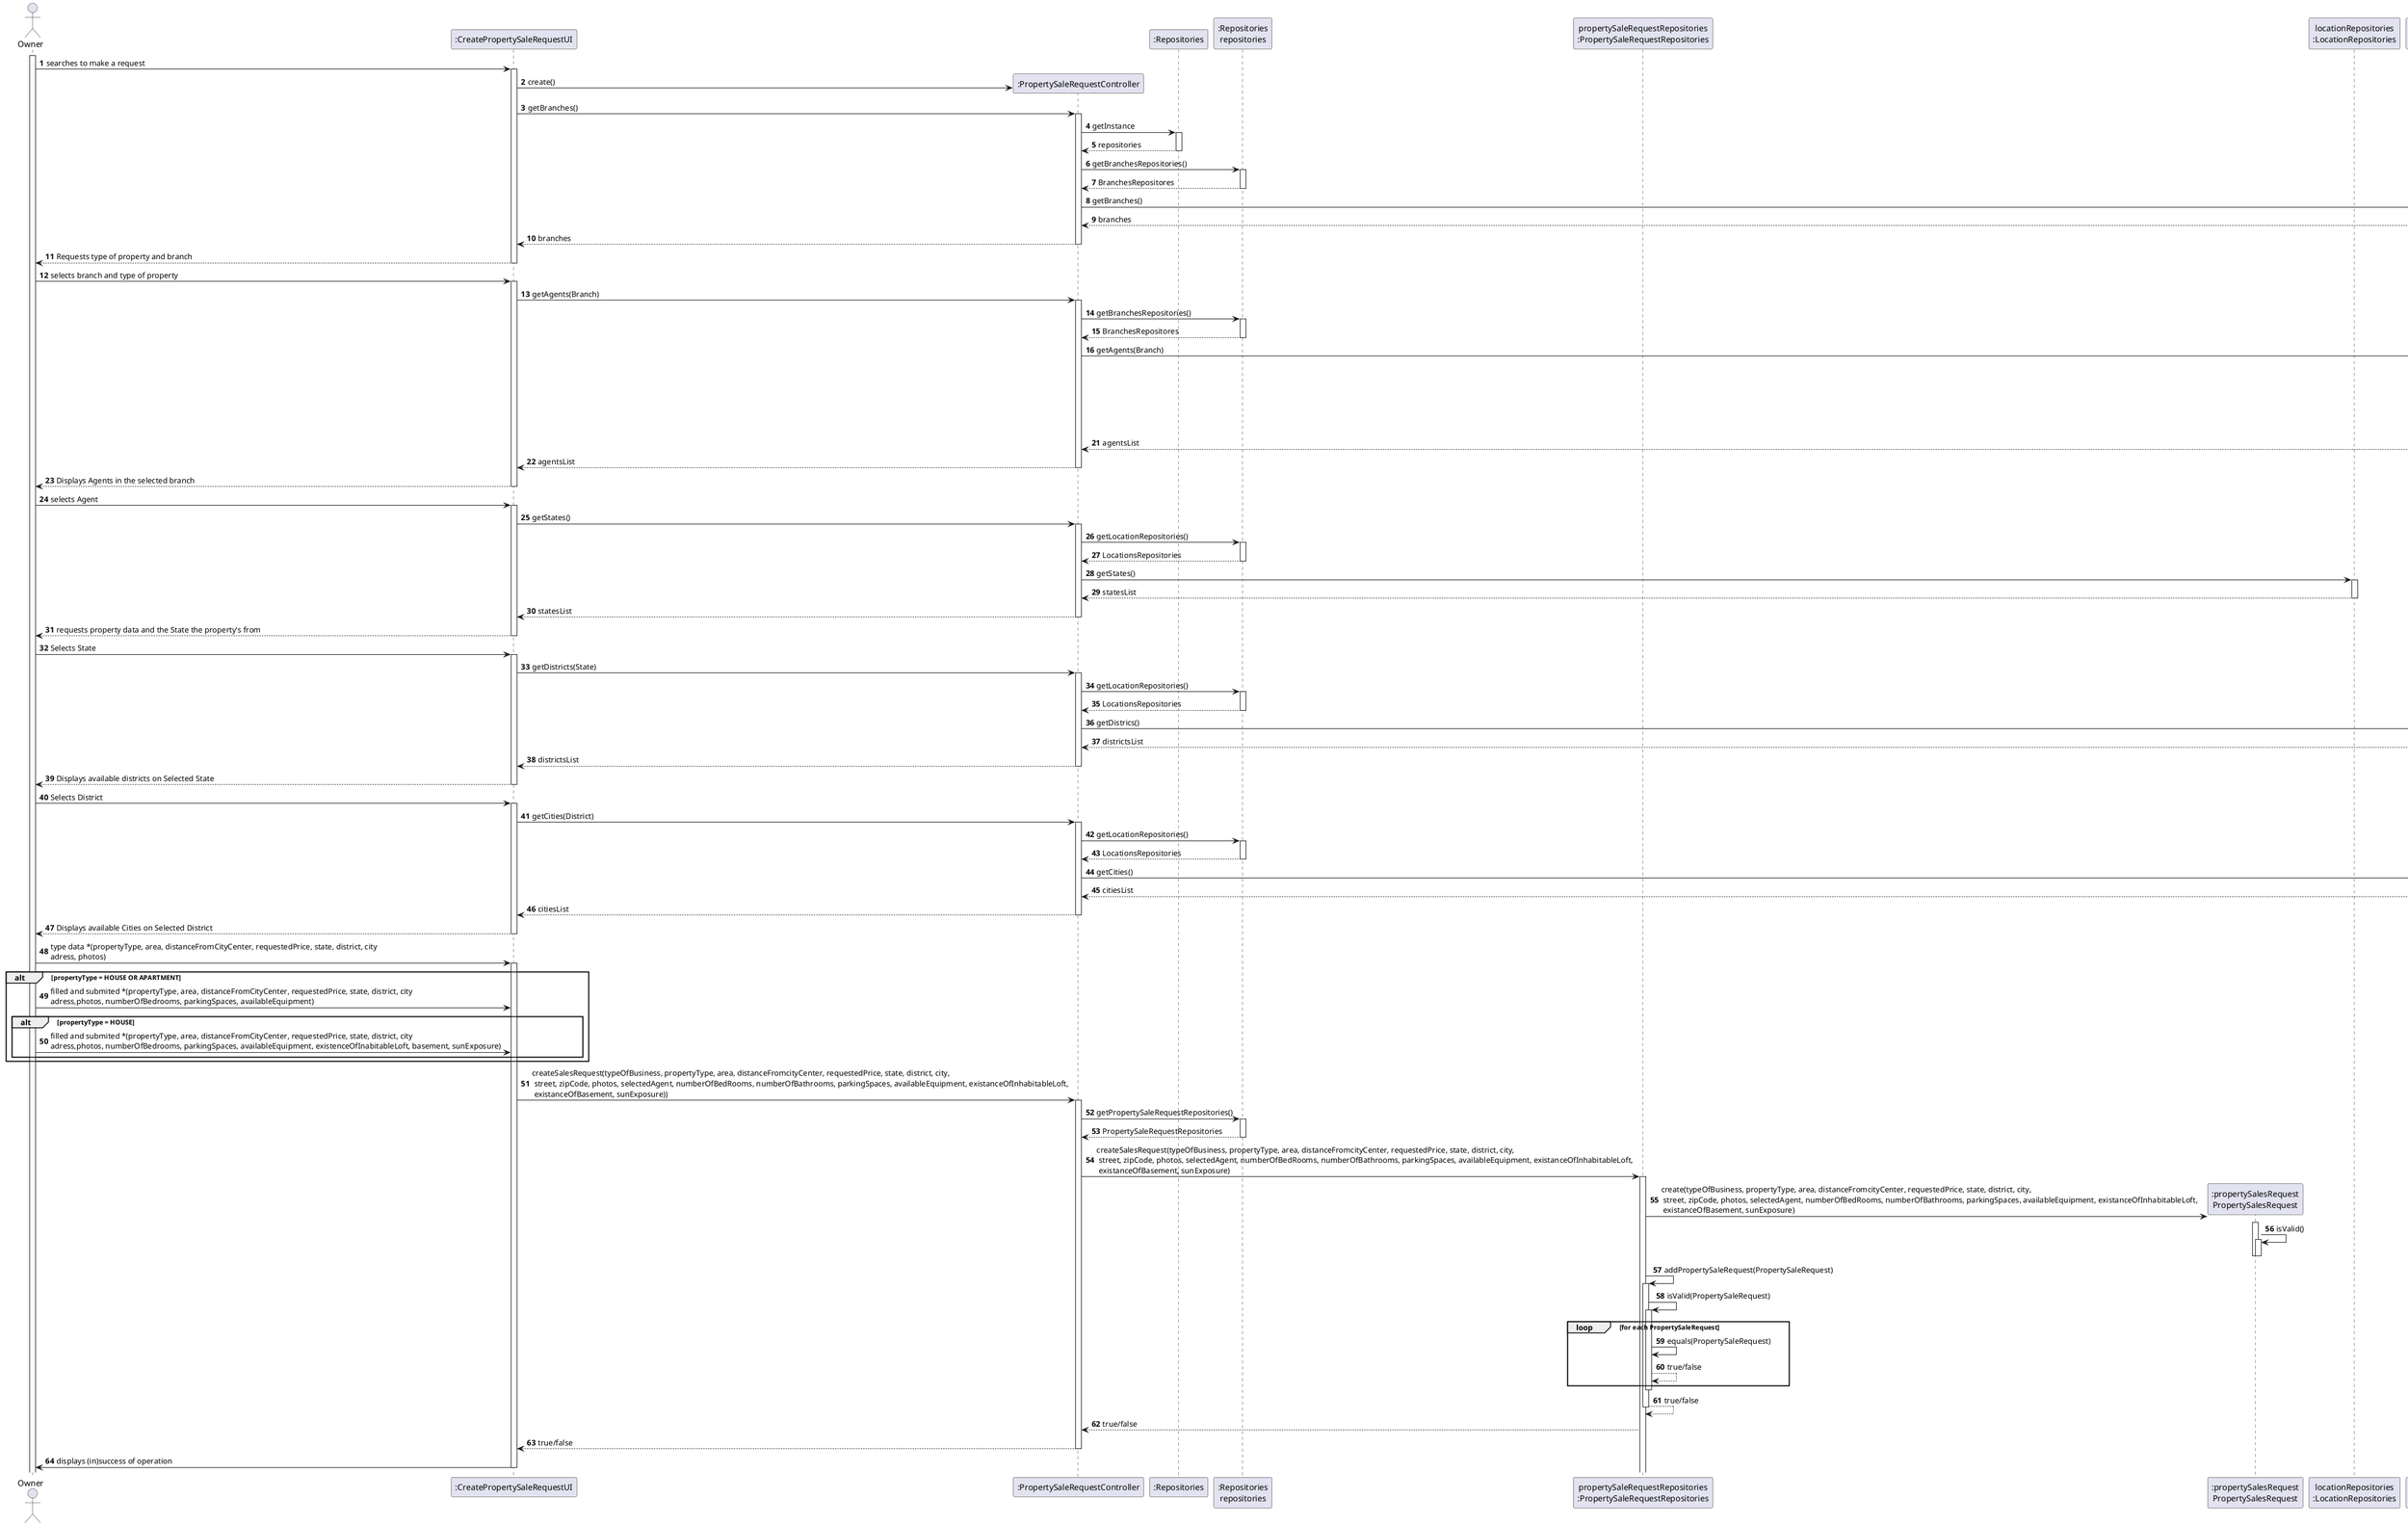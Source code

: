 @startuml
'https://plantuml.com/sequence-diagram

autonumber

actor "Owner" as OWN
participant ":CreatePropertySaleRequestUI" as CRUI
participant ":PropertySaleRequestController" as RC
participant ":Repositories" as R
participant ":Repositories\nrepositories" as rep
participant "propertySaleRequestRepositories\n:PropertySaleRequestRepositories" as PSRR
participant ":propertySalesRequest\nPropertySalesRequest" as PSRS
participant "locationRepositories\n:LocationRepositories" as LR
participant "state\n:State" as State
participant "district\n:District" as District



participant "branchesrepositories\n:BranchesRepositories" as BR
participant "branch\n:Branch" as branch
participant "store\n:Stores" as store

activate OWN

OWN -> CRUI :searches to make a request
activate CRUI
CRUI -> RC** :create()
CRUI -> RC :getBranches()
activate RC
RC -> R :getInstance
activate R
R --> RC : repositories
deactivate R



RC-> rep : getBranchesRepositories()
activate rep
rep --> RC : BranchesRepositores
deactivate rep


deactivate R
RC -> BR : getBranches()
activate BR
BR --> RC : branches
deactivate BR
RC --> CRUI : branches
deactivate RC

CRUI --> OWN :Requests type of property and branch
deactivate CRUI
OWN -> CRUI :selects branch and type of property

activate CRUI
CRUI ->RC : getAgents(Branch)

activate RC



RC -> rep : getBranchesRepositories()
activate rep
rep --> RC : BranchesRepositores
deactivate rep

deactivate R
RC -> BR : getAgents(Branch)
activate BR
BR -> branch :getStores(Branch)
activate branch

branch -> store : getAgent()
activate store
store --> branch :Agent

deactivate store
branch --> BR : agentsList
deactivate branch
BR --> RC : agentsList
deactivate BR
RC --> CRUI :agentsList
deactivate RC
CRUI --> OWN :Displays Agents in the selected branch
deactivate CRUI




OWN->CRUI :selects Agent
activate CRUI

CRUI -> RC :getStates()

activate RC






RC -> rep : getLocationRepositories()

activate rep
rep--> RC : LocationsRepositories
deactivate rep


deactivate R

RC -> LR : getStates()





activate LR
LR-->RC : statesList
deactivate LR



deactivate State


RC -->CRUI :statesList
deactivate RC
CRUI --> OWN :requests property data and the State the property's from



deactivate CRUI
OWN -> CRUI : Selects State

activate CRUI
CRUI -> RC :getDistricts(State)

activate RC






RC -> rep : getLocationRepositories()

activate rep
rep--> RC : LocationsRepositories
deactivate rep


deactivate R

RC -> State : getDistrics()





activate State
State-->RC : districtsList
deactivate State


RC --> CRUI : districtsList
deactivate RC
CRUI--> OWN : Displays available districts on Selected State

deactivate CRUI

OWN -> CRUI : Selects District

activate CRUI
CRUI -> RC :getCities(District)

activate RC





RC -> rep : getLocationRepositories()

activate rep
rep--> RC : LocationsRepositories
deactivate rep




RC -> District : getCities()





activate District
District-->RC : citiesList
deactivate District


RC --> CRUI : citiesList
deactivate RC
CRUI--> OWN : Displays available Cities on Selected District



deactivate CRUI


deactivate CRUI
OWN -> CRUI : type data *(propertyType, area, distanceFromCityCenter, requestedPrice, state, district, city\nadress, photos)
activate CRUI
alt propertyType = HOUSE OR APARTMENT
OWN -> CRUI :filled and submited *(propertyType, area, distanceFromCityCenter, requestedPrice, state, district, city\nadress,photos, numberOfBedrooms, parkingSpaces, availableEquipment)
alt propertyType = HOUSE
OWN -> CRUI :filled and submited *(propertyType, area, distanceFromCityCenter, requestedPrice, state, district, city\nadress,photos, numberOfBedrooms, parkingSpaces, availableEquipment, existenceOfInabitableLoft, basement, sunExposure)
end
end

activate CRUI

CRUI-> RC :createSalesRequest(typeOfBusiness, propertyType, area, distanceFromcityCenter, requestedPrice, state, district, city,\n street, zipCode, photos, selectedAgent, numberOfBedRooms, numberOfBathrooms, parkingSpaces, availableEquipment, existanceOfInhabitableLoft,\n existanceOfBasement, sunExposure))
activate RC






RC->rep :getPropertySaleRequestRepositories()

activate rep

rep --> RC : PropertySaleRequestRepositories
deactivate rep




RC -> PSRR: createSalesRequest(typeOfBusiness, propertyType, area, distanceFromcityCenter, requestedPrice, state, district, city,\n street, zipCode, photos, selectedAgent, numberOfBedRooms, numberOfBathrooms, parkingSpaces, availableEquipment, existanceOfInhabitableLoft,\n existanceOfBasement, sunExposure)
activate PSRR
PSRR -> PSRS** : create(typeOfBusiness, propertyType, area, distanceFromcityCenter, requestedPrice, state, district, city,\n street, zipCode, photos, selectedAgent, numberOfBedRooms, numberOfBathrooms, parkingSpaces, availableEquipment, existanceOfInhabitableLoft,\n existanceOfBasement, sunExposure)
activate PSRS

PSRS -> PSRS :isValid()
activate PSRS
deactivate PSRS
deactivate PSRS
PSRR -> PSRR : addPropertySaleRequest(PropertySaleRequest)
activate PSRR
PSRR -> PSRR : isValid(PropertySaleRequest)
activate PSRR
loop for each PropertySaleRequest
PSRR -> PSRR : equals(PropertySaleRequest)
PSRR -->PSRR : true/false
end
deactivate PSRR
PSRR --> PSRR: true/false
deactivate PSRR
PSRR --> RC :true/false
RC --> CRUI: true/false

deactivate RC
CRUI -> OWN :displays (in)success of operation
deactivate CRUI


@enduml
